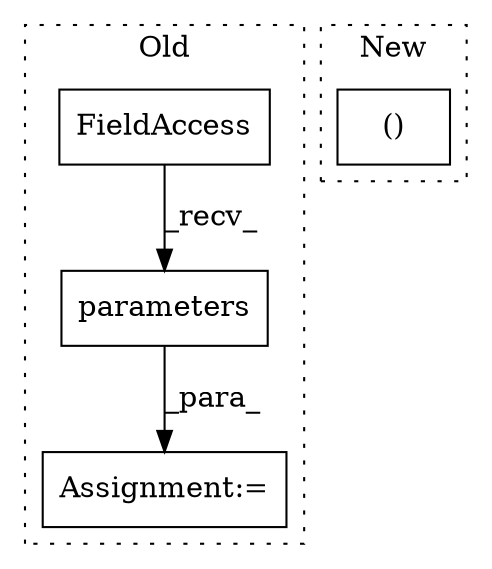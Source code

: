 digraph G {
subgraph cluster0 {
1 [label="parameters" a="32" s="10807" l="12" shape="box"];
3 [label="Assignment:=" a="7" s="12410" l="1" shape="box"];
4 [label="FieldAccess" a="22" s="10792" l="5" shape="box"];
label = "Old";
style="dotted";
}
subgraph cluster1 {
2 [label="()" a="106" s="12591" l="30" shape="box"];
label = "New";
style="dotted";
}
1 -> 3 [label="_para_"];
4 -> 1 [label="_recv_"];
}